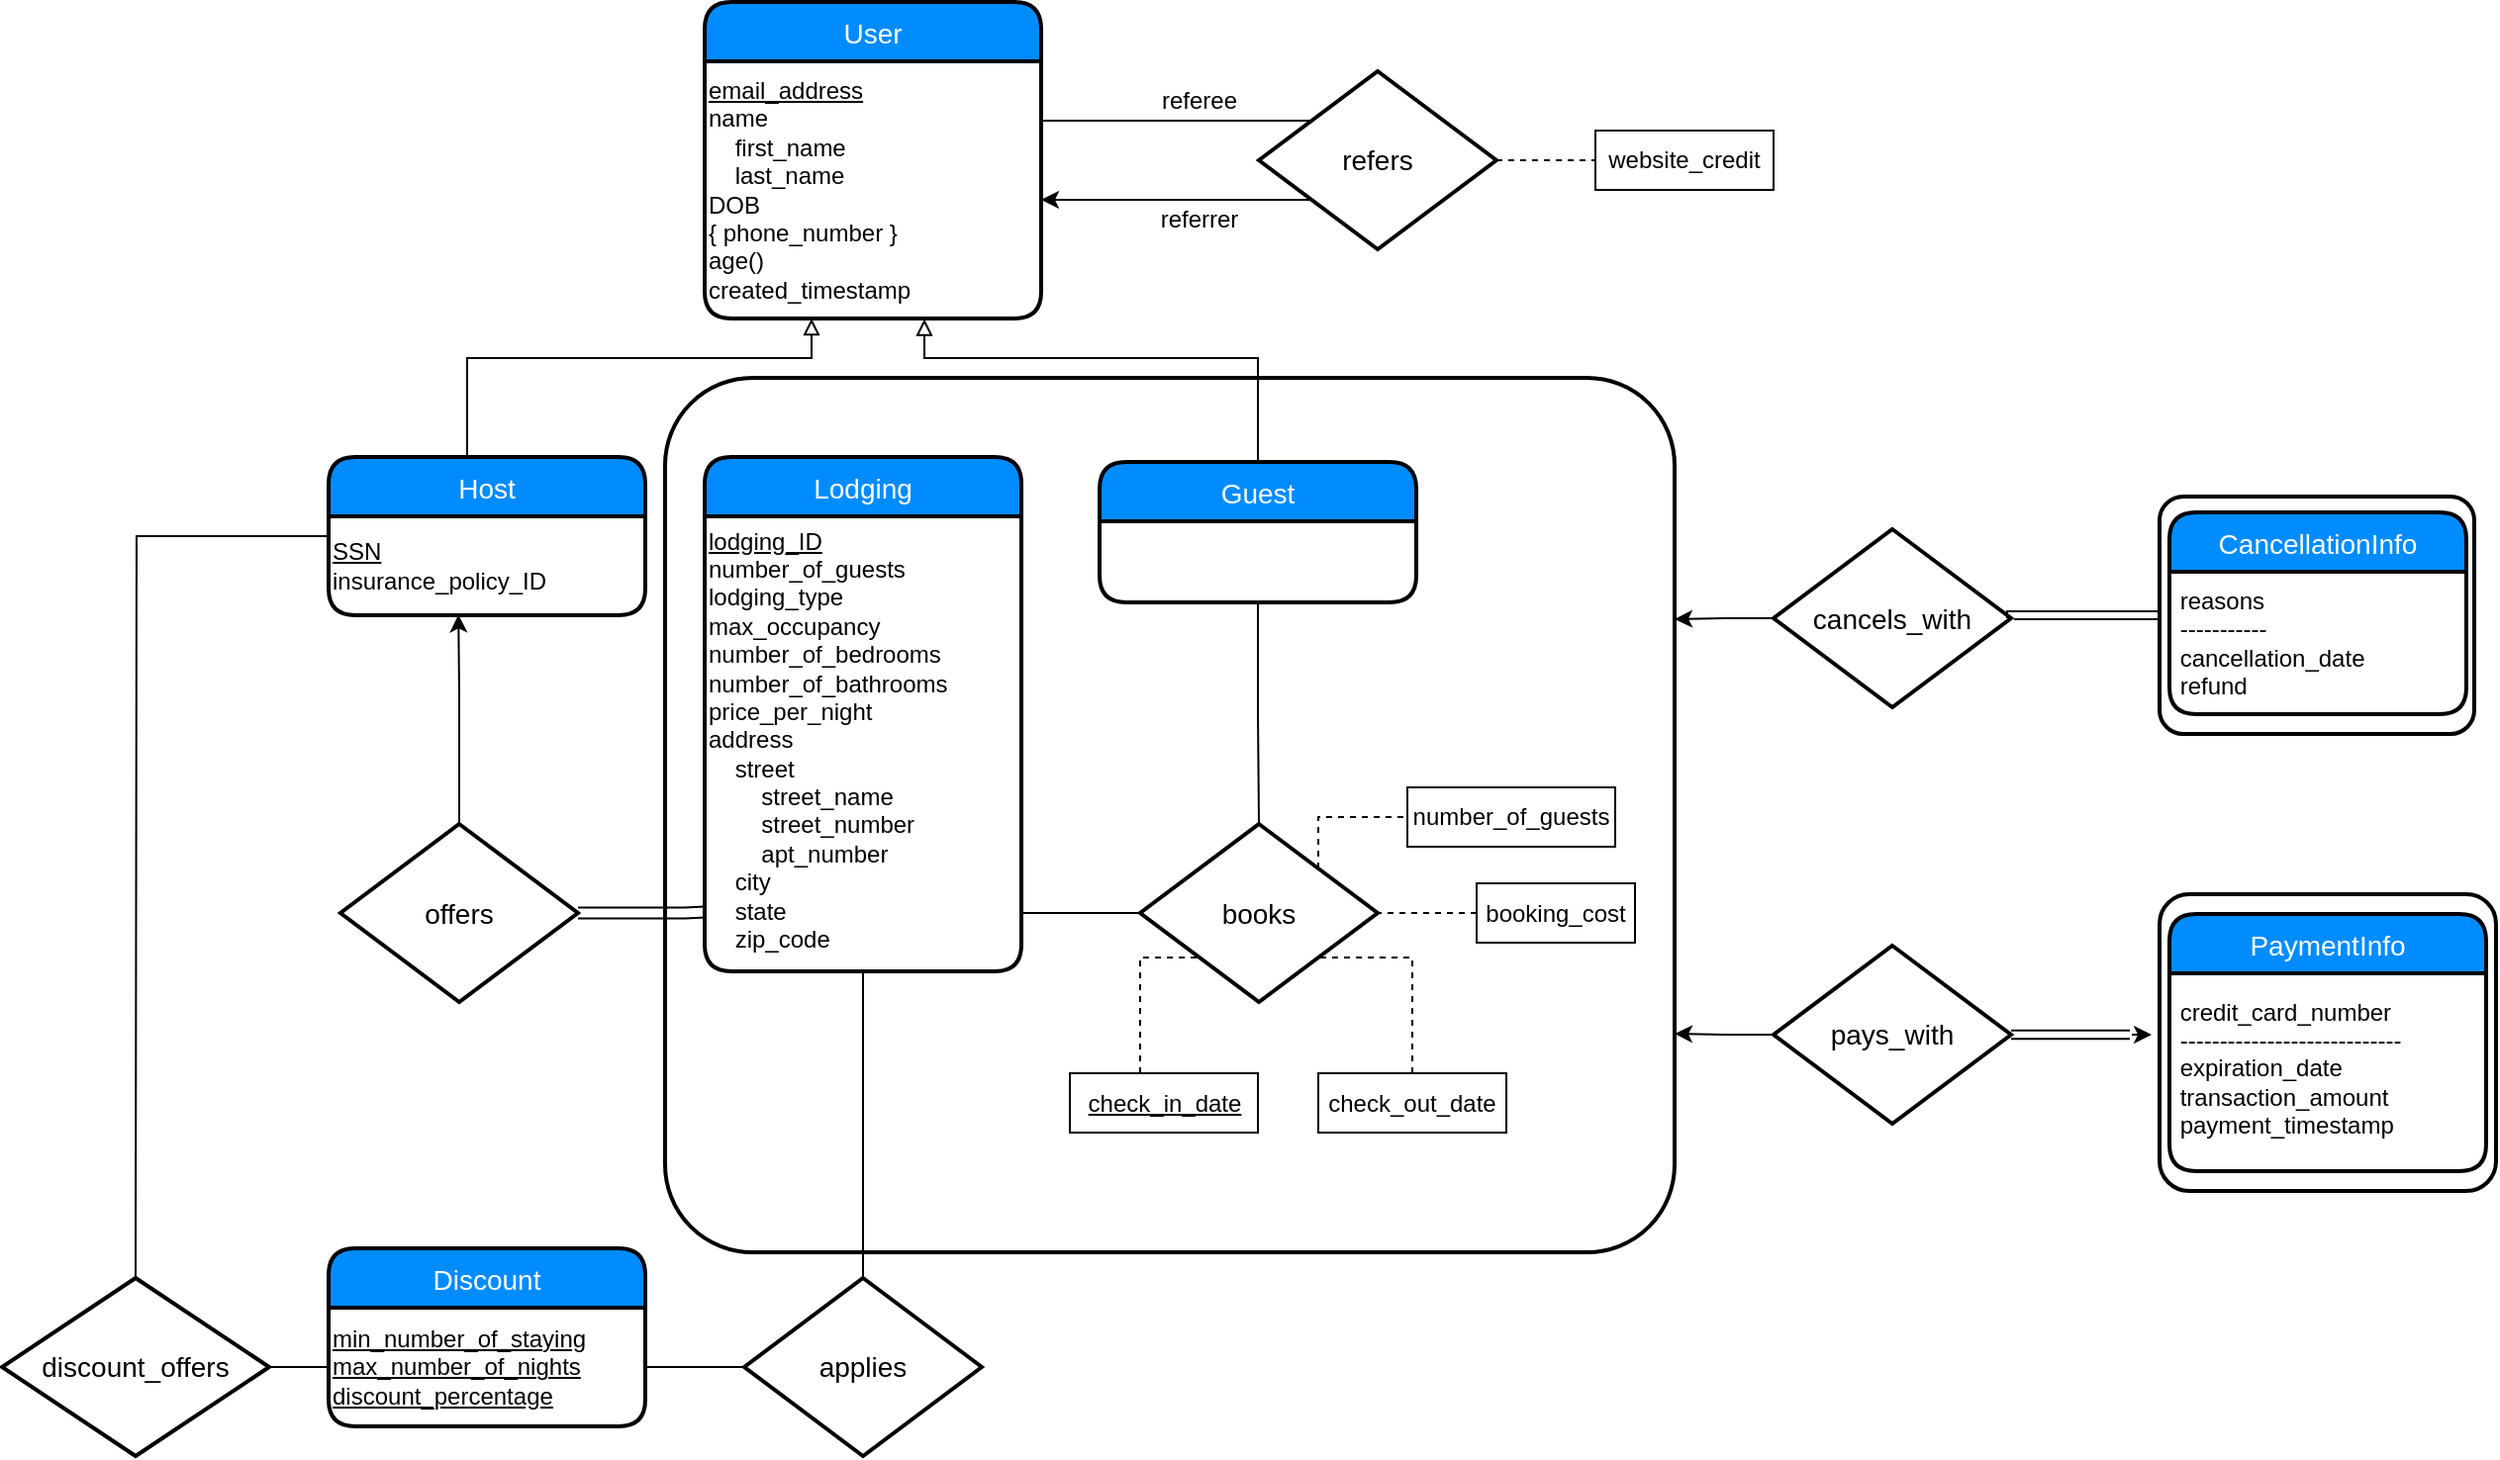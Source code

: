 <mxfile pages="1" version="11.2.8" type="google"><diagram id="JPOuRVR71jeaVw89HqZT" name="Page-1"><mxGraphModel dx="1408" dy="701" grid="1" gridSize="10" guides="1" tooltips="1" connect="1" arrows="1" fold="1" page="1" pageScale="1" pageWidth="850" pageHeight="1100" math="0" shadow="0"><root><mxCell id="0"/><mxCell id="1" parent="0"/><mxCell id="rwNLBFOW0vUBxR0WugQx-22" value="" style="strokeWidth=2;rounded=1;arcSize=10;whiteSpace=wrap;html=1;align=center;fontSize=14;" parent="1" vertex="1"><mxGeometry x="350" y="210" width="510" height="442" as="geometry"/></mxCell><mxCell id="rwNLBFOW0vUBxR0WugQx-1" value="User" style="swimlane;childLayout=stackLayout;horizontal=1;startSize=30;horizontalStack=0;fillColor=#008cff;fontColor=#FFFFFF;rounded=1;fontSize=14;fontStyle=0;strokeWidth=2;resizeParent=0;resizeLast=1;shadow=0;dashed=0;align=center;" parent="1" vertex="1"><mxGeometry x="370" y="20" width="170" height="160" as="geometry"/></mxCell><mxCell id="JcDfdtM9lfuZXss68K-x-2" value="&lt;u&gt;email_address&lt;/u&gt;&lt;br&gt;name&lt;br&gt;&amp;nbsp; &amp;nbsp; first_name&lt;br&gt;&amp;nbsp; &amp;nbsp; last_name&lt;br&gt;DOB&lt;br&gt;{ phone_number }&lt;br&gt;age()&lt;br&gt;created_timestamp" style="text;strokeColor=none;fillColor=none;html=1;whiteSpace=wrap;verticalAlign=middle;overflow=hidden;" parent="rwNLBFOW0vUBxR0WugQx-1" vertex="1"><mxGeometry y="30" width="170" height="130" as="geometry"/></mxCell><mxCell id="rwNLBFOW0vUBxR0WugQx-26" style="edgeStyle=orthogonalEdgeStyle;rounded=0;orthogonalLoop=1;jettySize=auto;html=1;endArrow=block;endFill=0;" parent="1" source="rwNLBFOW0vUBxR0WugQx-3" edge="1"><mxGeometry relative="1" as="geometry"><Array as="points"><mxPoint x="250" y="200"/><mxPoint x="424" y="200"/><mxPoint x="424" y="180"/></Array><mxPoint x="424" y="180" as="targetPoint"/></mxGeometry></mxCell><mxCell id="rwNLBFOW0vUBxR0WugQx-3" value="Host" style="swimlane;childLayout=stackLayout;horizontal=1;startSize=30;horizontalStack=0;fillColor=#008cff;fontColor=#FFFFFF;rounded=1;fontSize=14;fontStyle=0;strokeWidth=2;resizeParent=0;resizeLast=1;shadow=0;dashed=0;align=center;" parent="1" vertex="1"><mxGeometry x="180" y="250" width="160" height="80" as="geometry"/></mxCell><mxCell id="JcDfdtM9lfuZXss68K-x-4" value="&lt;div&gt;&lt;u&gt;SSN&lt;/u&gt;&lt;/div&gt;&lt;div&gt;insurance_policy_ID&lt;/div&gt;" style="text;strokeColor=none;fillColor=none;html=1;whiteSpace=wrap;verticalAlign=middle;overflow=hidden;" parent="rwNLBFOW0vUBxR0WugQx-3" vertex="1"><mxGeometry y="30" width="160" height="50" as="geometry"/></mxCell><mxCell id="rwNLBFOW0vUBxR0WugQx-25" style="edgeStyle=orthogonalEdgeStyle;rounded=0;orthogonalLoop=1;jettySize=auto;html=1;entryX=0.653;entryY=1.002;entryDx=0;entryDy=0;endArrow=block;endFill=0;entryPerimeter=0;" parent="1" source="rwNLBFOW0vUBxR0WugQx-4" target="JcDfdtM9lfuZXss68K-x-2" edge="1"><mxGeometry relative="1" as="geometry"><Array as="points"><mxPoint x="650" y="200"/><mxPoint x="481" y="200"/></Array></mxGeometry></mxCell><mxCell id="rwNLBFOW0vUBxR0WugQx-30" style="edgeStyle=orthogonalEdgeStyle;rounded=0;orthogonalLoop=1;jettySize=auto;html=1;exitX=0.5;exitY=1;exitDx=0;exitDy=0;entryX=0.5;entryY=0;entryDx=0;entryDy=0;endArrow=none;endFill=0;startArrow=none;startFill=0;" parent="1" source="rwNLBFOW0vUBxR0WugQx-4" target="rwNLBFOW0vUBxR0WugQx-13" edge="1"><mxGeometry relative="1" as="geometry"><Array as="points"><mxPoint x="650" y="379"/></Array></mxGeometry></mxCell><mxCell id="rwNLBFOW0vUBxR0WugQx-4" value="Guest" style="swimlane;childLayout=stackLayout;horizontal=1;startSize=30;horizontalStack=0;fillColor=#008cff;fontColor=#FFFFFF;rounded=1;fontSize=14;fontStyle=0;strokeWidth=2;resizeParent=0;resizeLast=1;shadow=0;dashed=0;align=center;" parent="1" vertex="1"><mxGeometry x="569.5" y="252.5" width="160" height="71" as="geometry"/></mxCell><mxCell id="rwNLBFOW0vUBxR0WugQx-5" value="Discount" style="swimlane;childLayout=stackLayout;horizontal=1;startSize=30;horizontalStack=0;fillColor=#008cff;fontColor=#FFFFFF;rounded=1;fontSize=14;fontStyle=0;strokeWidth=2;resizeParent=0;resizeLast=1;shadow=0;dashed=0;align=center;" parent="1" vertex="1"><mxGeometry x="180" y="650" width="160" height="90" as="geometry"/></mxCell><mxCell id="JcDfdtM9lfuZXss68K-x-7" value="&lt;div&gt;&lt;u&gt;min_number_of_staying&lt;/u&gt;&lt;/div&gt;&lt;div&gt;&lt;u&gt;max_number_of_nights&lt;/u&gt;&lt;/div&gt;&lt;div&gt;&lt;u&gt;discount_percentage&lt;/u&gt;&lt;/div&gt;" style="text;strokeColor=none;fillColor=none;html=1;whiteSpace=wrap;verticalAlign=middle;overflow=hidden;" parent="rwNLBFOW0vUBxR0WugQx-5" vertex="1"><mxGeometry y="30" width="160" height="60" as="geometry"/></mxCell><mxCell id="rwNLBFOW0vUBxR0WugQx-6" value="Lodging" style="swimlane;childLayout=stackLayout;horizontal=1;startSize=30;horizontalStack=0;fillColor=#008cff;fontColor=#FFFFFF;rounded=1;fontSize=14;fontStyle=0;strokeWidth=2;resizeParent=0;resizeLast=1;shadow=0;dashed=0;align=center;" parent="1" vertex="1"><mxGeometry x="370" y="250" width="160" height="260" as="geometry"/></mxCell><mxCell id="rwNLBFOW0vUBxR0WugQx-10" value="" style="group" parent="1" vertex="1" connectable="0"><mxGeometry x="1105" y="270" width="159" height="160" as="geometry"/></mxCell><mxCell id="rwNLBFOW0vUBxR0WugQx-9" value="" style="strokeWidth=2;rounded=1;arcSize=10;whiteSpace=wrap;html=1;align=center;fontSize=14;" parent="rwNLBFOW0vUBxR0WugQx-10" vertex="1"><mxGeometry width="159" height="120" as="geometry"/></mxCell><mxCell id="rwNLBFOW0vUBxR0WugQx-8" value="CancellationInfo" style="swimlane;childLayout=stackLayout;horizontal=1;startSize=30;horizontalStack=0;fillColor=#008cff;fontColor=#FFFFFF;rounded=1;fontSize=14;fontStyle=0;strokeWidth=2;resizeParent=0;resizeLast=1;shadow=0;dashed=0;align=center;" parent="rwNLBFOW0vUBxR0WugQx-10" vertex="1"><mxGeometry x="5" y="8" width="150" height="102" as="geometry"/></mxCell><mxCell id="JcDfdtM9lfuZXss68K-x-8" value="&lt;div&gt;&lt;div&gt;&amp;nbsp;reasons&lt;/div&gt;&lt;div&gt;&amp;nbsp;-----------&lt;/div&gt;&lt;div&gt;&amp;nbsp;cancellation_date&lt;/div&gt;&lt;div&gt;&amp;nbsp;refund&lt;/div&gt;&lt;/div&gt;" style="text;strokeColor=none;fillColor=none;html=1;whiteSpace=wrap;verticalAlign=middle;overflow=hidden;" parent="rwNLBFOW0vUBxR0WugQx-8" vertex="1"><mxGeometry y="30" width="150" height="72" as="geometry"/></mxCell><mxCell id="rwNLBFOW0vUBxR0WugQx-31" style="edgeStyle=orthogonalEdgeStyle;rounded=0;orthogonalLoop=1;jettySize=auto;html=1;entryX=1;entryY=0.5;entryDx=0;entryDy=0;startArrow=none;startFill=0;endArrow=none;endFill=0;" parent="1" source="rwNLBFOW0vUBxR0WugQx-11" target="rwNLBFOW0vUBxR0WugQx-1" edge="1"><mxGeometry relative="1" as="geometry"><Array as="points"><mxPoint x="540" y="80"/></Array></mxGeometry></mxCell><mxCell id="rwNLBFOW0vUBxR0WugQx-32" style="edgeStyle=orthogonalEdgeStyle;rounded=0;orthogonalLoop=1;jettySize=auto;html=1;startArrow=none;startFill=0;endArrow=classic;endFill=1;" parent="1" source="rwNLBFOW0vUBxR0WugQx-11" target="JcDfdtM9lfuZXss68K-x-2" edge="1"><mxGeometry relative="1" as="geometry"><mxPoint x="544" y="124" as="targetPoint"/><Array as="points"><mxPoint x="580" y="120"/><mxPoint x="580" y="120"/></Array></mxGeometry></mxCell><mxCell id="rwNLBFOW0vUBxR0WugQx-62" style="edgeStyle=orthogonalEdgeStyle;rounded=0;orthogonalLoop=1;jettySize=auto;html=1;exitX=1;exitY=0.5;exitDx=0;exitDy=0;entryX=0;entryY=0.5;entryDx=0;entryDy=0;dashed=1;startArrow=none;startFill=0;endArrow=none;endFill=0;" parent="1" source="rwNLBFOW0vUBxR0WugQx-11" target="vVMnb6TXaE5hyejtmgqm-1" edge="1"><mxGeometry relative="1" as="geometry"><mxPoint x="825" y="90" as="targetPoint"/></mxGeometry></mxCell><mxCell id="rwNLBFOW0vUBxR0WugQx-11" value="refers" style="shape=rhombus;strokeWidth=2;fontSize=17;perimeter=rhombusPerimeter;whiteSpace=wrap;html=1;align=center;fontSize=14;" parent="1" vertex="1"><mxGeometry x="650" y="55" width="120" height="90" as="geometry"/></mxCell><mxCell id="rwNLBFOW0vUBxR0WugQx-29" value="" style="edgeStyle=orthogonalEdgeStyle;rounded=0;orthogonalLoop=1;jettySize=auto;html=1;endArrow=none;endFill=0;startArrow=none;startFill=0;" parent="1" source="rwNLBFOW0vUBxR0WugQx-13" target="rwNLBFOW0vUBxR0WugQx-6" edge="1"><mxGeometry relative="1" as="geometry"><Array as="points"><mxPoint x="550" y="480"/><mxPoint x="550" y="480"/></Array></mxGeometry></mxCell><mxCell id="rwNLBFOW0vUBxR0WugQx-60" style="edgeStyle=orthogonalEdgeStyle;rounded=0;orthogonalLoop=1;jettySize=auto;html=1;exitX=1;exitY=0;exitDx=0;exitDy=0;entryX=0;entryY=0.5;entryDx=0;entryDy=0;startArrow=none;startFill=0;endArrow=none;endFill=0;dashed=1;" parent="1" source="rwNLBFOW0vUBxR0WugQx-13" target="pua7IHs_r7rABxm0_p2U-1" edge="1"><mxGeometry relative="1" as="geometry"><Array as="points"><mxPoint x="680" y="432"/></Array><mxPoint x="733" y="448" as="targetPoint"/></mxGeometry></mxCell><mxCell id="rwNLBFOW0vUBxR0WugQx-13" value="books" style="shape=rhombus;strokeWidth=2;fontSize=17;perimeter=rhombusPerimeter;whiteSpace=wrap;html=1;align=center;fontSize=14;" parent="1" vertex="1"><mxGeometry x="590" y="435.5" width="120" height="90" as="geometry"/></mxCell><mxCell id="rwNLBFOW0vUBxR0WugQx-33" style="edgeStyle=orthogonalEdgeStyle;rounded=0;orthogonalLoop=1;jettySize=auto;html=1;entryX=0.5;entryY=1;entryDx=0;entryDy=0;startArrow=none;startFill=0;endArrow=none;endFill=0;" parent="1" source="rwNLBFOW0vUBxR0WugQx-14" target="rwNLBFOW0vUBxR0WugQx-6" edge="1"><mxGeometry relative="1" as="geometry"/></mxCell><mxCell id="rwNLBFOW0vUBxR0WugQx-34" style="edgeStyle=orthogonalEdgeStyle;rounded=0;orthogonalLoop=1;jettySize=auto;html=1;entryX=1;entryY=0.5;entryDx=0;entryDy=0;startArrow=none;startFill=0;endArrow=none;endFill=0;" parent="1" source="rwNLBFOW0vUBxR0WugQx-14" target="JcDfdtM9lfuZXss68K-x-7" edge="1"><mxGeometry relative="1" as="geometry"/></mxCell><mxCell id="rwNLBFOW0vUBxR0WugQx-14" value="applies" style="shape=rhombus;strokeWidth=2;fontSize=17;perimeter=rhombusPerimeter;whiteSpace=wrap;html=1;align=center;fontSize=14;" parent="1" vertex="1"><mxGeometry x="390" y="665" width="120" height="90" as="geometry"/></mxCell><mxCell id="rwNLBFOW0vUBxR0WugQx-36" value="" style="edgeStyle=orthogonalEdgeStyle;rounded=0;orthogonalLoop=1;jettySize=auto;html=1;startArrow=none;startFill=0;endArrow=none;endFill=0;entryX=0;entryY=0.5;entryDx=0;entryDy=0;" parent="1" source="rwNLBFOW0vUBxR0WugQx-15" target="JcDfdtM9lfuZXss68K-x-7" edge="1"><mxGeometry relative="1" as="geometry"/></mxCell><mxCell id="rwNLBFOW0vUBxR0WugQx-15" value="discount_offers" style="shape=rhombus;strokeWidth=2;fontSize=17;perimeter=rhombusPerimeter;whiteSpace=wrap;html=1;align=center;fontSize=14;" parent="1" vertex="1"><mxGeometry x="15" y="665" width="135" height="90" as="geometry"/></mxCell><mxCell id="7Gd42xbKHNUAXxvSG6nz-2" style="edgeStyle=orthogonalEdgeStyle;rounded=0;orthogonalLoop=1;jettySize=auto;html=1;exitX=0;exitY=0.5;exitDx=0;exitDy=0;entryX=1;entryY=0.75;entryDx=0;entryDy=0;" parent="1" source="rwNLBFOW0vUBxR0WugQx-16" target="rwNLBFOW0vUBxR0WugQx-22" edge="1"><mxGeometry relative="1" as="geometry"/></mxCell><mxCell id="7Gd42xbKHNUAXxvSG6nz-7" style="edgeStyle=orthogonalEdgeStyle;shape=link;rounded=0;orthogonalLoop=1;jettySize=auto;html=1;exitX=1;exitY=0.5;exitDx=0;exitDy=0;width=4.286;" parent="1" source="rwNLBFOW0vUBxR0WugQx-16" edge="1"><mxGeometry relative="1" as="geometry"><mxPoint x="1090" y="542" as="targetPoint"/><Array as="points"><mxPoint x="1060" y="542"/><mxPoint x="1060" y="542"/></Array></mxGeometry></mxCell><mxCell id="rwNLBFOW0vUBxR0WugQx-16" value="pays_with" style="shape=rhombus;strokeWidth=2;fontSize=17;perimeter=rhombusPerimeter;whiteSpace=wrap;html=1;align=center;fontSize=14;" parent="1" vertex="1"><mxGeometry x="910" y="497" width="120" height="90" as="geometry"/></mxCell><mxCell id="7Gd42xbKHNUAXxvSG6nz-3" style="edgeStyle=orthogonalEdgeStyle;rounded=0;orthogonalLoop=1;jettySize=auto;html=1;exitX=0;exitY=0.5;exitDx=0;exitDy=0;entryX=1;entryY=0.276;entryDx=0;entryDy=0;entryPerimeter=0;" parent="1" source="rwNLBFOW0vUBxR0WugQx-17" target="rwNLBFOW0vUBxR0WugQx-22" edge="1"><mxGeometry relative="1" as="geometry"/></mxCell><mxCell id="rwNLBFOW0vUBxR0WugQx-17" value="cancels_with" style="shape=rhombus;strokeWidth=2;fontSize=17;perimeter=rhombusPerimeter;whiteSpace=wrap;html=1;align=center;fontSize=14;" parent="1" vertex="1"><mxGeometry x="910" y="286.5" width="120" height="90" as="geometry"/></mxCell><mxCell id="rwNLBFOW0vUBxR0WugQx-27" style="edgeStyle=orthogonalEdgeStyle;rounded=0;orthogonalLoop=1;jettySize=auto;html=1;entryX=0.41;entryY=0.994;entryDx=0;entryDy=0;entryPerimeter=0;" parent="1" source="rwNLBFOW0vUBxR0WugQx-18" target="JcDfdtM9lfuZXss68K-x-4" edge="1"><mxGeometry relative="1" as="geometry"><Array as="points"><mxPoint x="246" y="370"/><mxPoint x="246" y="370"/></Array></mxGeometry></mxCell><mxCell id="rwNLBFOW0vUBxR0WugQx-28" style="edgeStyle=orthogonalEdgeStyle;rounded=0;orthogonalLoop=1;jettySize=auto;html=1;endArrow=none;endFill=0;shape=link;width=-5.556;" parent="1" source="rwNLBFOW0vUBxR0WugQx-18" edge="1"><mxGeometry relative="1" as="geometry"><mxPoint x="370" y="480" as="targetPoint"/><Array as="points"><mxPoint x="360" y="480"/><mxPoint x="360" y="480"/></Array></mxGeometry></mxCell><mxCell id="rwNLBFOW0vUBxR0WugQx-18" value="offers" style="shape=rhombus;strokeWidth=2;fontSize=17;perimeter=rhombusPerimeter;whiteSpace=wrap;html=1;align=center;fontSize=14;" parent="1" vertex="1"><mxGeometry x="186" y="435.5" width="120" height="90" as="geometry"/></mxCell><mxCell id="rwNLBFOW0vUBxR0WugQx-21" value="" style="group" parent="1" vertex="1" connectable="0"><mxGeometry x="1105" y="481" width="170" height="170" as="geometry"/></mxCell><mxCell id="rwNLBFOW0vUBxR0WugQx-19" value="" style="strokeWidth=2;rounded=1;arcSize=10;whiteSpace=wrap;html=1;align=center;fontSize=14;" parent="rwNLBFOW0vUBxR0WugQx-21" vertex="1"><mxGeometry y="-10" width="170" height="150" as="geometry"/></mxCell><mxCell id="rwNLBFOW0vUBxR0WugQx-7" value="PaymentInfo" style="swimlane;childLayout=stackLayout;horizontal=1;startSize=30;horizontalStack=0;fillColor=#008cff;fontColor=#FFFFFF;rounded=1;fontSize=14;fontStyle=0;strokeWidth=2;resizeParent=0;resizeLast=1;shadow=0;dashed=0;align=center;" parent="rwNLBFOW0vUBxR0WugQx-21" vertex="1"><mxGeometry x="5" width="160" height="130" as="geometry"/></mxCell><mxCell id="JcDfdtM9lfuZXss68K-x-9" value="&lt;div&gt;&amp;nbsp;credit_card_number&lt;/div&gt;&lt;div&gt;&amp;nbsp;----------------------------&lt;/div&gt;&lt;div&gt;&amp;nbsp;expiration_date&lt;/div&gt;&lt;div&gt;&amp;nbsp;transaction_amount&lt;/div&gt;&lt;div&gt;&amp;nbsp;payment_timestamp&lt;/div&gt;" style="text;strokeColor=none;fillColor=none;html=1;whiteSpace=wrap;verticalAlign=middle;overflow=hidden;" parent="rwNLBFOW0vUBxR0WugQx-21" vertex="1"><mxGeometry x="5" y="34.552" width="135" height="86.269" as="geometry"/></mxCell><mxCell id="rwNLBFOW0vUBxR0WugQx-42" value="referee" style="text;html=1;strokeColor=none;fillColor=none;align=center;verticalAlign=middle;whiteSpace=wrap;rounded=0;" parent="1" vertex="1"><mxGeometry x="600" y="60" width="40" height="20" as="geometry"/></mxCell><mxCell id="rwNLBFOW0vUBxR0WugQx-46" value="referrer" style="text;html=1;strokeColor=none;fillColor=none;align=center;verticalAlign=middle;whiteSpace=wrap;rounded=0;" parent="1" vertex="1"><mxGeometry x="590" y="120" width="60" height="20" as="geometry"/></mxCell><mxCell id="rwNLBFOW0vUBxR0WugQx-55" style="edgeStyle=orthogonalEdgeStyle;rounded=0;orthogonalLoop=1;jettySize=auto;html=1;exitX=0.5;exitY=0;exitDx=0;exitDy=0;entryX=0;entryY=1;entryDx=0;entryDy=0;startArrow=none;startFill=0;endArrow=none;endFill=0;dashed=1;" parent="1" source="pua7IHs_r7rABxm0_p2U-5" target="rwNLBFOW0vUBxR0WugQx-13" edge="1"><mxGeometry relative="1" as="geometry"><mxPoint x="670" y="580" as="sourcePoint"/><Array as="points"><mxPoint x="590" y="561"/><mxPoint x="590" y="503"/></Array></mxGeometry></mxCell><mxCell id="rwNLBFOW0vUBxR0WugQx-57" style="edgeStyle=orthogonalEdgeStyle;rounded=0;orthogonalLoop=1;jettySize=auto;html=1;exitX=0;exitY=0.5;exitDx=0;exitDy=0;entryX=1;entryY=0.5;entryDx=0;entryDy=0;startArrow=none;startFill=0;endArrow=none;endFill=0;dashed=1;" parent="1" source="pua7IHs_r7rABxm0_p2U-2" target="rwNLBFOW0vUBxR0WugQx-13" edge="1"><mxGeometry relative="1" as="geometry"><mxPoint x="750" y="501" as="sourcePoint"/></mxGeometry></mxCell><mxCell id="pua7IHs_r7rABxm0_p2U-1" value="number_of_guests" style="rounded=0;whiteSpace=wrap;html=1;" parent="1" vertex="1"><mxGeometry x="725" y="417" width="105" height="30" as="geometry"/></mxCell><mxCell id="pua7IHs_r7rABxm0_p2U-2" value="booking_cost" style="rounded=0;whiteSpace=wrap;html=1;" parent="1" vertex="1"><mxGeometry x="760" y="465.5" width="80" height="30" as="geometry"/></mxCell><mxCell id="BcCWlryltedXwHGqO8hH-1" style="edgeStyle=orthogonalEdgeStyle;rounded=0;orthogonalLoop=1;jettySize=auto;html=1;exitX=0.5;exitY=0;exitDx=0;exitDy=0;entryX=1;entryY=1;entryDx=0;entryDy=0;endArrow=none;endFill=0;dashed=1;" parent="1" source="pua7IHs_r7rABxm0_p2U-3" target="rwNLBFOW0vUBxR0WugQx-13" edge="1"><mxGeometry relative="1" as="geometry"><Array as="points"><mxPoint x="728" y="503"/></Array></mxGeometry></mxCell><mxCell id="pua7IHs_r7rABxm0_p2U-3" value="check_out_date" style="rounded=0;whiteSpace=wrap;html=1;" parent="1" vertex="1"><mxGeometry x="680" y="561.5" width="95" height="30" as="geometry"/></mxCell><mxCell id="pua7IHs_r7rABxm0_p2U-5" value="&lt;u&gt;check_in_date&lt;/u&gt;" style="rounded=0;whiteSpace=wrap;html=1;" parent="1" vertex="1"><mxGeometry x="554.5" y="561.5" width="95" height="30" as="geometry"/></mxCell><mxCell id="vVMnb6TXaE5hyejtmgqm-1" value="website_credit" style="rounded=0;whiteSpace=wrap;html=1;" parent="1" vertex="1"><mxGeometry x="820" y="85" width="90" height="30" as="geometry"/></mxCell><mxCell id="JcDfdtM9lfuZXss68K-x-6" value="&lt;u&gt;lodging_ID&lt;/u&gt;&lt;br&gt;number_of_guests&lt;br&gt;lodging_type&lt;br&gt;max_occupancy&lt;br&gt;number_of_bedrooms&lt;br&gt;number_of_bathrooms&lt;br&gt;price_per_night&lt;br&gt;address&lt;br&gt;&amp;nbsp; &amp;nbsp; street&lt;br&gt;&amp;nbsp; &amp;nbsp; &amp;nbsp; &amp;nbsp; street_name&lt;br&gt;&amp;nbsp; &amp;nbsp; &amp;nbsp; &amp;nbsp; street_number&lt;br&gt;&amp;nbsp; &amp;nbsp; &amp;nbsp; &amp;nbsp; apt_number&lt;br&gt;&amp;nbsp; &amp;nbsp; city&lt;br&gt;&amp;nbsp; &amp;nbsp; state&lt;br&gt;&amp;nbsp; &amp;nbsp; zip_code" style="text;strokeColor=none;fillColor=none;html=1;whiteSpace=wrap;verticalAlign=middle;overflow=hidden;" parent="1" vertex="1"><mxGeometry x="370" y="280" width="160" height="225" as="geometry"/></mxCell><mxCell id="JcDfdtM9lfuZXss68K-x-14" value="" style="edgeStyle=orthogonalEdgeStyle;rounded=0;orthogonalLoop=1;jettySize=auto;html=1;startArrow=none;startFill=0;endArrow=none;endFill=0;entryX=0;entryY=0.5;entryDx=0;entryDy=0;exitX=0.5;exitY=0;exitDx=0;exitDy=0;" parent="1" source="rwNLBFOW0vUBxR0WugQx-15" target="rwNLBFOW0vUBxR0WugQx-3" edge="1"><mxGeometry relative="1" as="geometry"><mxPoint x="70" y="640" as="sourcePoint"/><mxPoint x="179.818" y="720.273" as="targetPoint"/><Array as="points"><mxPoint x="82" y="666"/><mxPoint x="83" y="290"/></Array></mxGeometry></mxCell><mxCell id="JcDfdtM9lfuZXss68K-x-23" style="edgeStyle=orthogonalEdgeStyle;rounded=0;orthogonalLoop=1;jettySize=auto;html=1;exitX=1;exitY=0.5;exitDx=0;exitDy=0;endArrow=none;endFill=0;startArrow=none;startFill=0;entryX=0;entryY=0.5;entryDx=0;entryDy=0;shape=link;" parent="1" source="rwNLBFOW0vUBxR0WugQx-17" target="rwNLBFOW0vUBxR0WugQx-9" edge="1"><mxGeometry relative="1" as="geometry"><mxPoint x="1029.541" y="353.203" as="sourcePoint"/><mxPoint x="1116" y="341" as="targetPoint"/><Array as="points"><mxPoint x="1030" y="330"/></Array></mxGeometry></mxCell><mxCell id="7Gd42xbKHNUAXxvSG6nz-8" value="" style="endArrow=classic;html=1;" parent="1" edge="1"><mxGeometry width="50" height="50" relative="1" as="geometry"><mxPoint x="1091" y="542" as="sourcePoint"/><mxPoint x="1101" y="542" as="targetPoint"/></mxGeometry></mxCell></root></mxGraphModel></diagram></mxfile>